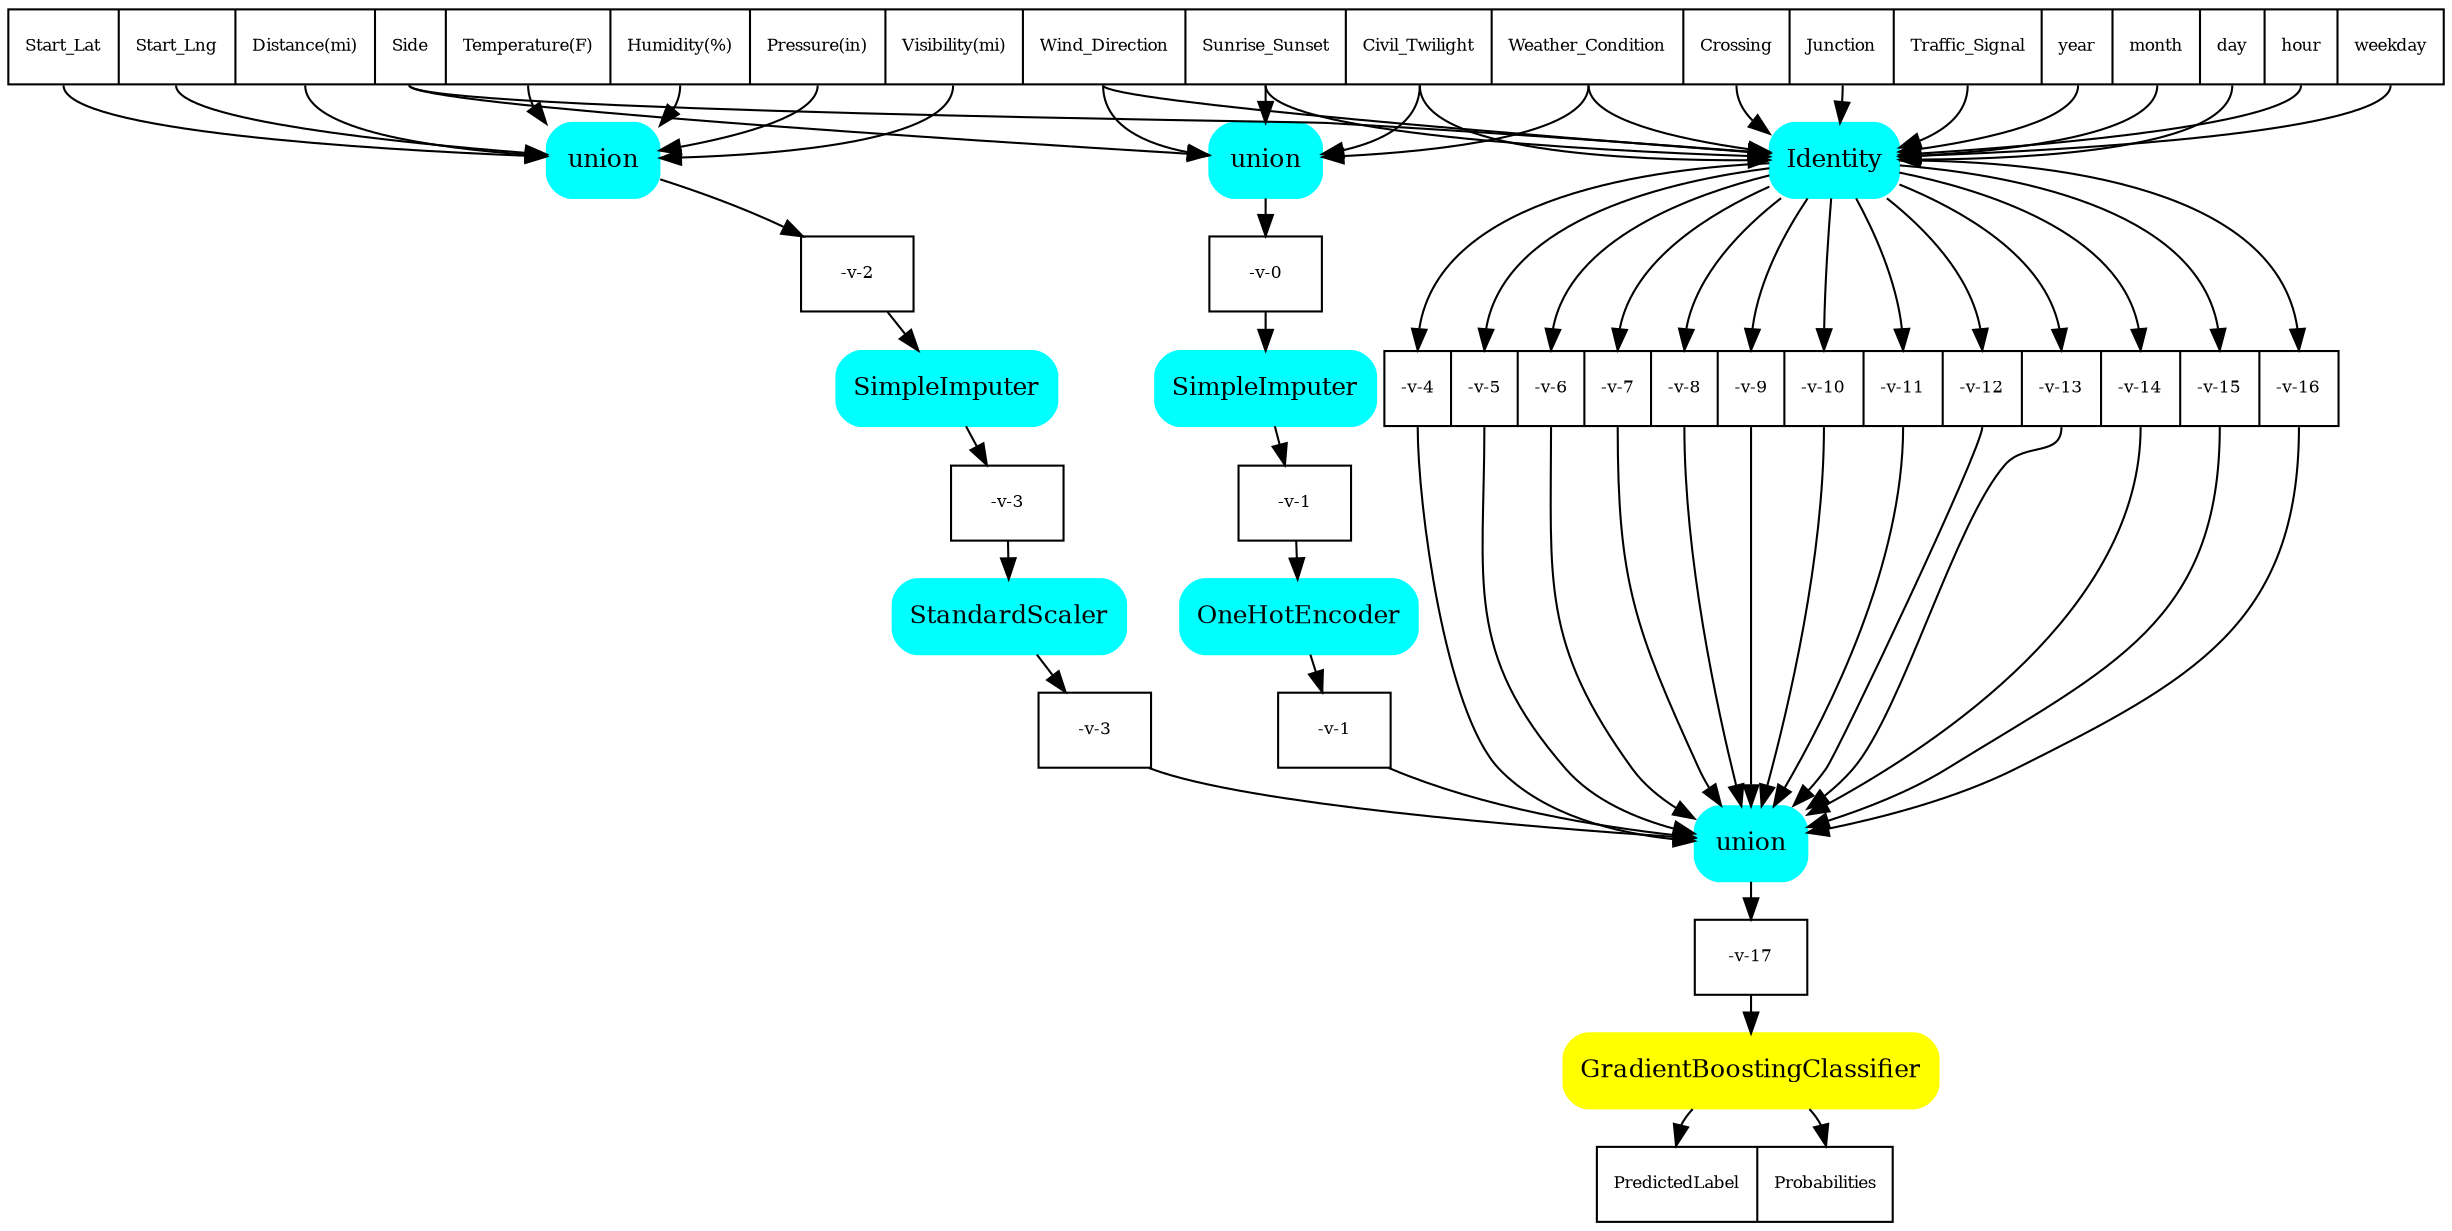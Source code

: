 digraph{
  nodesep=0.05;
  ranksep=0.25;
  orientation=portrait;
  sch0[label="<f0> Start_Lat|<f1> Start_Lng|<f2> Distance(mi)|<f3> Side|<f4> Temperature(F)|<f5> Humidity(%)|<f6> Pressure(in)|<f7> Visibility(mi)|<f8> Wind_Direction|<f9> Sunrise_Sunset|<f10> Civil_Twilight|<f11> Weather_Condition|<f12> Crossing|<f13> Junction|<f14> Traffic_Signal|<f15> year|<f16> month|<f17> day|<f18> hour|<f19> weekday",shape=record,fontsize=8];

  node1[label="union",shape=box,style="filled,rounded",color=cyan,fontsize=12];
  sch0:f3 -> node1;
  sch0:f8 -> node1;
  sch0:f9 -> node1;
  sch0:f10 -> node1;
  sch0:f11 -> node1;
  sch1[label="<f0> -v-0",shape=record,fontsize=8];
  node1 -> sch1:f0;

  node2[label="SimpleImputer",shape=box,style="filled,rounded",color=cyan,fontsize=12];
  sch1:f0 -> node2;
  sch2[label="<f0> -v-1",shape=record,fontsize=8];
  node2 -> sch2:f0;

  node3[label="OneHotEncoder",shape=box,style="filled,rounded",color=cyan,fontsize=12];
  sch2:f0 -> node3;
  sch3[label="<f0> -v-1",shape=record,fontsize=8];
  node3 -> sch3:f0;

  node4[label="union",shape=box,style="filled,rounded",color=cyan,fontsize=12];
  sch0:f0 -> node4;
  sch0:f1 -> node4;
  sch0:f2 -> node4;
  sch0:f4 -> node4;
  sch0:f5 -> node4;
  sch0:f6 -> node4;
  sch0:f7 -> node4;
  sch4[label="<f0> -v-2",shape=record,fontsize=8];
  node4 -> sch4:f0;

  node5[label="SimpleImputer",shape=box,style="filled,rounded",color=cyan,fontsize=12];
  sch4:f0 -> node5;
  sch5[label="<f0> -v-3",shape=record,fontsize=8];
  node5 -> sch5:f0;

  node6[label="StandardScaler",shape=box,style="filled,rounded",color=cyan,fontsize=12];
  sch5:f0 -> node6;
  sch6[label="<f0> -v-3",shape=record,fontsize=8];
  node6 -> sch6:f0;

  node7[label="Identity",shape=box,style="filled,rounded",color=cyan,fontsize=12];
  sch0:f3 -> node7;
  sch0:f8 -> node7;
  sch0:f9 -> node7;
  sch0:f10 -> node7;
  sch0:f11 -> node7;
  sch0:f12 -> node7;
  sch0:f13 -> node7;
  sch0:f14 -> node7;
  sch0:f15 -> node7;
  sch0:f16 -> node7;
  sch0:f17 -> node7;
  sch0:f18 -> node7;
  sch0:f19 -> node7;
  sch7[label="<f0> -v-4|<f1> -v-5|<f2> -v-6|<f3> -v-7|<f4> -v-8|<f5> -v-9|<f6> -v-10|<f7> -v-11|<f8> -v-12|<f9> -v-13|<f10> -v-14|<f11> -v-15|<f12> -v-16",shape=record,fontsize=8];
  node7 -> sch7:f0;
  node7 -> sch7:f1;
  node7 -> sch7:f2;
  node7 -> sch7:f3;
  node7 -> sch7:f4;
  node7 -> sch7:f5;
  node7 -> sch7:f6;
  node7 -> sch7:f7;
  node7 -> sch7:f8;
  node7 -> sch7:f9;
  node7 -> sch7:f10;
  node7 -> sch7:f11;
  node7 -> sch7:f12;

  node8[label="union",shape=box,style="filled,rounded",color=cyan,fontsize=12];
  sch3:f0 -> node8;
  sch6:f0 -> node8;
  sch7:f0 -> node8;
  sch7:f1 -> node8;
  sch7:f2 -> node8;
  sch7:f3 -> node8;
  sch7:f4 -> node8;
  sch7:f5 -> node8;
  sch7:f6 -> node8;
  sch7:f7 -> node8;
  sch7:f8 -> node8;
  sch7:f9 -> node8;
  sch7:f10 -> node8;
  sch7:f11 -> node8;
  sch7:f12 -> node8;
  sch8[label="<f0> -v-17",shape=record,fontsize=8];
  node8 -> sch8:f0;

  node9[label="GradientBoostingClassifier",shape=box,style="filled,rounded",color=yellow,fontsize=12];
  sch8:f0 -> node9;
  sch9[label="<f0> PredictedLabel|<f1> Probabilities",shape=record,fontsize=8];
  node9 -> sch9:f0;
  node9 -> sch9:f1;
}